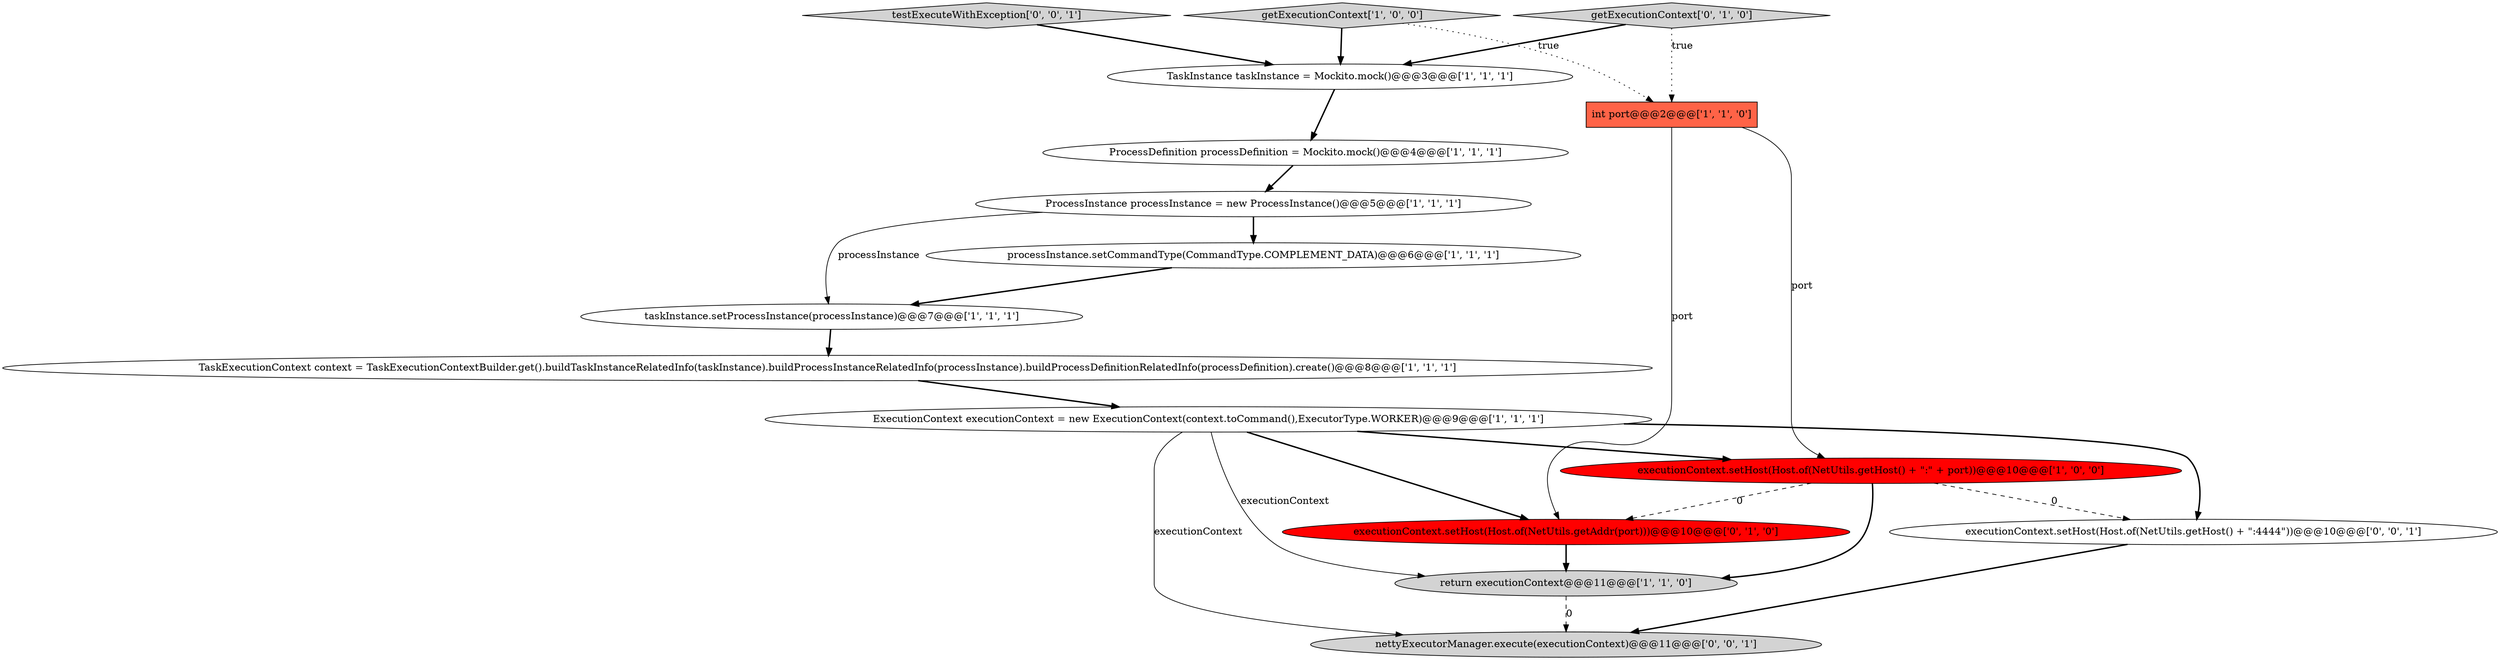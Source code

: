 digraph {
14 [style = filled, label = "testExecuteWithException['0', '0', '1']", fillcolor = lightgray, shape = diamond image = "AAA0AAABBB3BBB"];
6 [style = filled, label = "ProcessDefinition processDefinition = Mockito.mock()@@@4@@@['1', '1', '1']", fillcolor = white, shape = ellipse image = "AAA0AAABBB1BBB"];
7 [style = filled, label = "TaskInstance taskInstance = Mockito.mock()@@@3@@@['1', '1', '1']", fillcolor = white, shape = ellipse image = "AAA0AAABBB1BBB"];
9 [style = filled, label = "int port@@@2@@@['1', '1', '0']", fillcolor = tomato, shape = box image = "AAA0AAABBB1BBB"];
0 [style = filled, label = "return executionContext@@@11@@@['1', '1', '0']", fillcolor = lightgray, shape = ellipse image = "AAA0AAABBB1BBB"];
2 [style = filled, label = "TaskExecutionContext context = TaskExecutionContextBuilder.get().buildTaskInstanceRelatedInfo(taskInstance).buildProcessInstanceRelatedInfo(processInstance).buildProcessDefinitionRelatedInfo(processDefinition).create()@@@8@@@['1', '1', '1']", fillcolor = white, shape = ellipse image = "AAA0AAABBB1BBB"];
5 [style = filled, label = "ExecutionContext executionContext = new ExecutionContext(context.toCommand(),ExecutorType.WORKER)@@@9@@@['1', '1', '1']", fillcolor = white, shape = ellipse image = "AAA0AAABBB1BBB"];
8 [style = filled, label = "executionContext.setHost(Host.of(NetUtils.getHost() + \":\" + port))@@@10@@@['1', '0', '0']", fillcolor = red, shape = ellipse image = "AAA1AAABBB1BBB"];
15 [style = filled, label = "nettyExecutorManager.execute(executionContext)@@@11@@@['0', '0', '1']", fillcolor = lightgray, shape = ellipse image = "AAA0AAABBB3BBB"];
12 [style = filled, label = "executionContext.setHost(Host.of(NetUtils.getAddr(port)))@@@10@@@['0', '1', '0']", fillcolor = red, shape = ellipse image = "AAA1AAABBB2BBB"];
4 [style = filled, label = "ProcessInstance processInstance = new ProcessInstance()@@@5@@@['1', '1', '1']", fillcolor = white, shape = ellipse image = "AAA0AAABBB1BBB"];
11 [style = filled, label = "getExecutionContext['0', '1', '0']", fillcolor = lightgray, shape = diamond image = "AAA0AAABBB2BBB"];
3 [style = filled, label = "taskInstance.setProcessInstance(processInstance)@@@7@@@['1', '1', '1']", fillcolor = white, shape = ellipse image = "AAA0AAABBB1BBB"];
13 [style = filled, label = "executionContext.setHost(Host.of(NetUtils.getHost() + \":4444\"))@@@10@@@['0', '0', '1']", fillcolor = white, shape = ellipse image = "AAA0AAABBB3BBB"];
10 [style = filled, label = "processInstance.setCommandType(CommandType.COMPLEMENT_DATA)@@@6@@@['1', '1', '1']", fillcolor = white, shape = ellipse image = "AAA0AAABBB1BBB"];
1 [style = filled, label = "getExecutionContext['1', '0', '0']", fillcolor = lightgray, shape = diamond image = "AAA0AAABBB1BBB"];
4->10 [style = bold, label=""];
5->8 [style = bold, label=""];
4->3 [style = solid, label="processInstance"];
0->15 [style = dashed, label="0"];
10->3 [style = bold, label=""];
5->15 [style = solid, label="executionContext"];
9->12 [style = solid, label="port"];
11->9 [style = dotted, label="true"];
8->12 [style = dashed, label="0"];
12->0 [style = bold, label=""];
9->8 [style = solid, label="port"];
1->7 [style = bold, label=""];
14->7 [style = bold, label=""];
8->13 [style = dashed, label="0"];
8->0 [style = bold, label=""];
6->4 [style = bold, label=""];
3->2 [style = bold, label=""];
5->12 [style = bold, label=""];
1->9 [style = dotted, label="true"];
5->13 [style = bold, label=""];
7->6 [style = bold, label=""];
5->0 [style = solid, label="executionContext"];
13->15 [style = bold, label=""];
11->7 [style = bold, label=""];
2->5 [style = bold, label=""];
}
